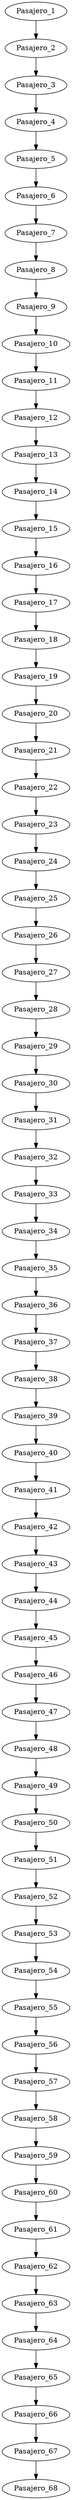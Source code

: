 digraph {
Pasajero_1->
Pasajero_2->
Pasajero_3->
Pasajero_4->
Pasajero_5->
Pasajero_6->
Pasajero_7->
Pasajero_8->
Pasajero_9->
Pasajero_10->
Pasajero_11->
Pasajero_12->
Pasajero_13->
Pasajero_14->
Pasajero_15->
Pasajero_16->
Pasajero_17->
Pasajero_18->
Pasajero_19->
Pasajero_20->
Pasajero_21->
Pasajero_22->
Pasajero_23->
Pasajero_24->
Pasajero_25->
Pasajero_26->
Pasajero_27->
Pasajero_28->
Pasajero_29->
Pasajero_30->
Pasajero_31->
Pasajero_32->
Pasajero_33->
Pasajero_34->
Pasajero_35->
Pasajero_36->
Pasajero_37->
Pasajero_38->
Pasajero_39->
Pasajero_40->
Pasajero_41->
Pasajero_42->
Pasajero_43->
Pasajero_44->
Pasajero_45->
Pasajero_46->
Pasajero_47->
Pasajero_48->
Pasajero_49->
Pasajero_50->
Pasajero_51->
Pasajero_52->
Pasajero_53->
Pasajero_54->
Pasajero_55->
Pasajero_56->
Pasajero_57->
Pasajero_58->
Pasajero_59->
Pasajero_60->
Pasajero_61->
Pasajero_62->
Pasajero_63->
Pasajero_64->
Pasajero_65->
Pasajero_66->
Pasajero_67->Pasajero_68}